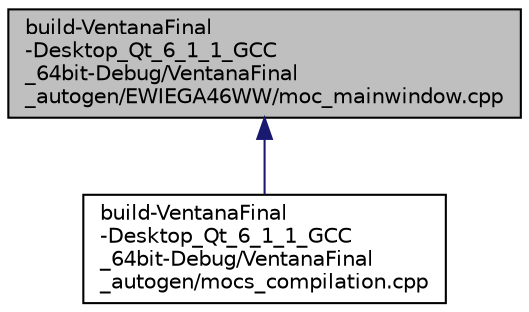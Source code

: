 digraph "build-VentanaFinal-Desktop_Qt_6_1_1_GCC_64bit-Debug/VentanaFinal_autogen/EWIEGA46WW/moc_mainwindow.cpp"
{
 // LATEX_PDF_SIZE
  edge [fontname="Helvetica",fontsize="10",labelfontname="Helvetica",labelfontsize="10"];
  node [fontname="Helvetica",fontsize="10",shape=record];
  Node1 [label="build-VentanaFinal\l-Desktop_Qt_6_1_1_GCC\l_64bit-Debug/VentanaFinal\l_autogen/EWIEGA46WW/moc_mainwindow.cpp",height=0.2,width=0.4,color="black", fillcolor="grey75", style="filled", fontcolor="black",tooltip=" "];
  Node1 -> Node2 [dir="back",color="midnightblue",fontsize="10",style="solid",fontname="Helvetica"];
  Node2 [label="build-VentanaFinal\l-Desktop_Qt_6_1_1_GCC\l_64bit-Debug/VentanaFinal\l_autogen/mocs_compilation.cpp",height=0.2,width=0.4,color="black", fillcolor="white", style="filled",URL="$mocs__compilation_8cpp.html",tooltip=" "];
}
